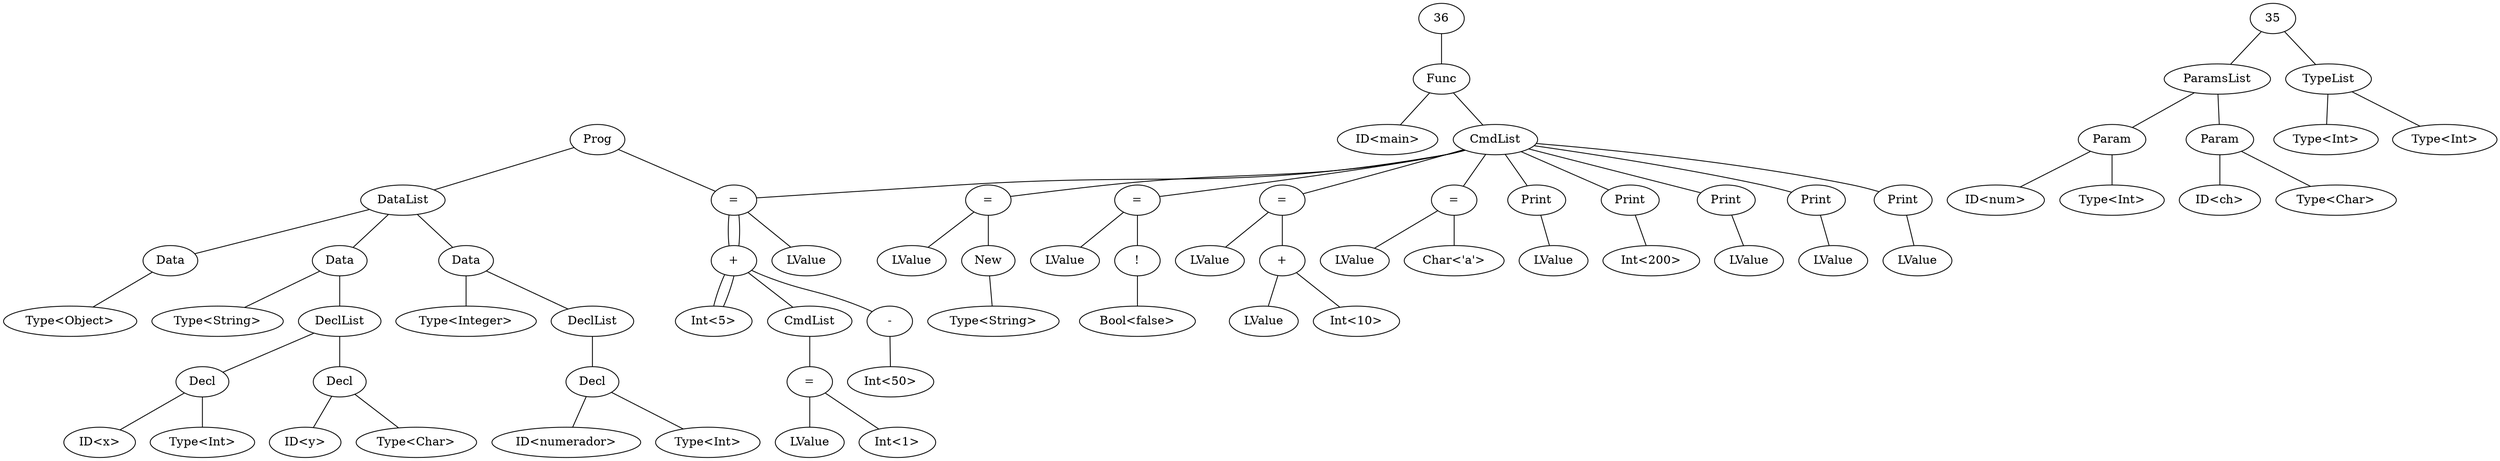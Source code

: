 graph program {
89 [label=Prog]
89--2
2 [label=DataList]
2--1
1 [label= "Data"]
1--0
0 [label="Type<Object>"]
2--12
12 [label= "Data"]
12--11
11 [label="Type<String>"]
12--7
7 [label=DeclList]
7--6
6 [label="Decl"]
6--5
5 [label="ID<x>"]
6--4
4 [label="Type<Int>"]
7--10
10 [label="Decl"]
10--9
9 [label="ID<y>"]
10--8
8 [label="Type<Char>"]
2--18
18 [label= "Data"]
18--17
17 [label="Type<Integer>"]
18--16
16 [label=DeclList]
16--15
15 [label="Decl"]
15--14
14 [label="ID<numerador>"]
15--13
13 [label="Type<Int>"]
89--43
43 [label=FuncList]
43--42
42 [label="Func"]
42--41
41 [label="ID<myFunc>"]
42--33
33 [label=CmdList]
33--32
32 [label= "="]
32--30
30 [label="LValue"]
32--31
31 [label="Int<1>"]
35--22
22 [label="ParamsList"]
22--21
21 [label="Param"]
21--20
20 [label="ID<num>"]
21--19
19 [label="Type<Int>"]
22--25
25 [label="Param"]
25--24
24 [label="ID<ch>"]
25--23
23 [label="Type<Char>"]
35--27
27 [label="TypeList"]
27--26
26 [label="Type<Int>"]
27--28
28 [label="Type<Int>"]
36--81
81 [label="Func"]
81--80
80 [label="ID<main>"]
81--44
44 [label=CmdList]
44--43
43 [label= "="]
43--38
38 [label="LValue"]
43--42
42 [label= "+"]
42--40
40 [label= "-"]
40--39
39 [label="Int<50>"]
42--41
41 [label="Int<5>"]
44--49
49 [label= "="]
49--46
46 [label="LValue"]
49--48
48 [label= "New"]
48--47
47 [label="Type<String>"]
44--54
54 [label= "="]
54--51
51 [label="LValue"]
54--53
53 [label= "!"]
53--52
52 [label="Bool<false>"]
44--61
61 [label= "="]
61--56
56 [label="LValue"]
61--60
60 [label= "+"]
60--58
58 [label="LValue"]
60--59
59 [label="Int<10>"]
44--65
65 [label= "="]
65--63
63 [label="LValue"]
65--64
64 [label="Char<'a'>"]
44--68
68 [label="Print"]
68--67
67 [label="LValue"]
44--70
70 [label="Print"]
70--69
69 [label="Int<200>"]
44--73
73 [label="Print"]
73--72
72 [label="LValue"]
44--76
76 [label="Print"]
76--75
75 [label="LValue"]
44--79
79 [label="Print"]
79--78
78 [label="LValue"]
}
